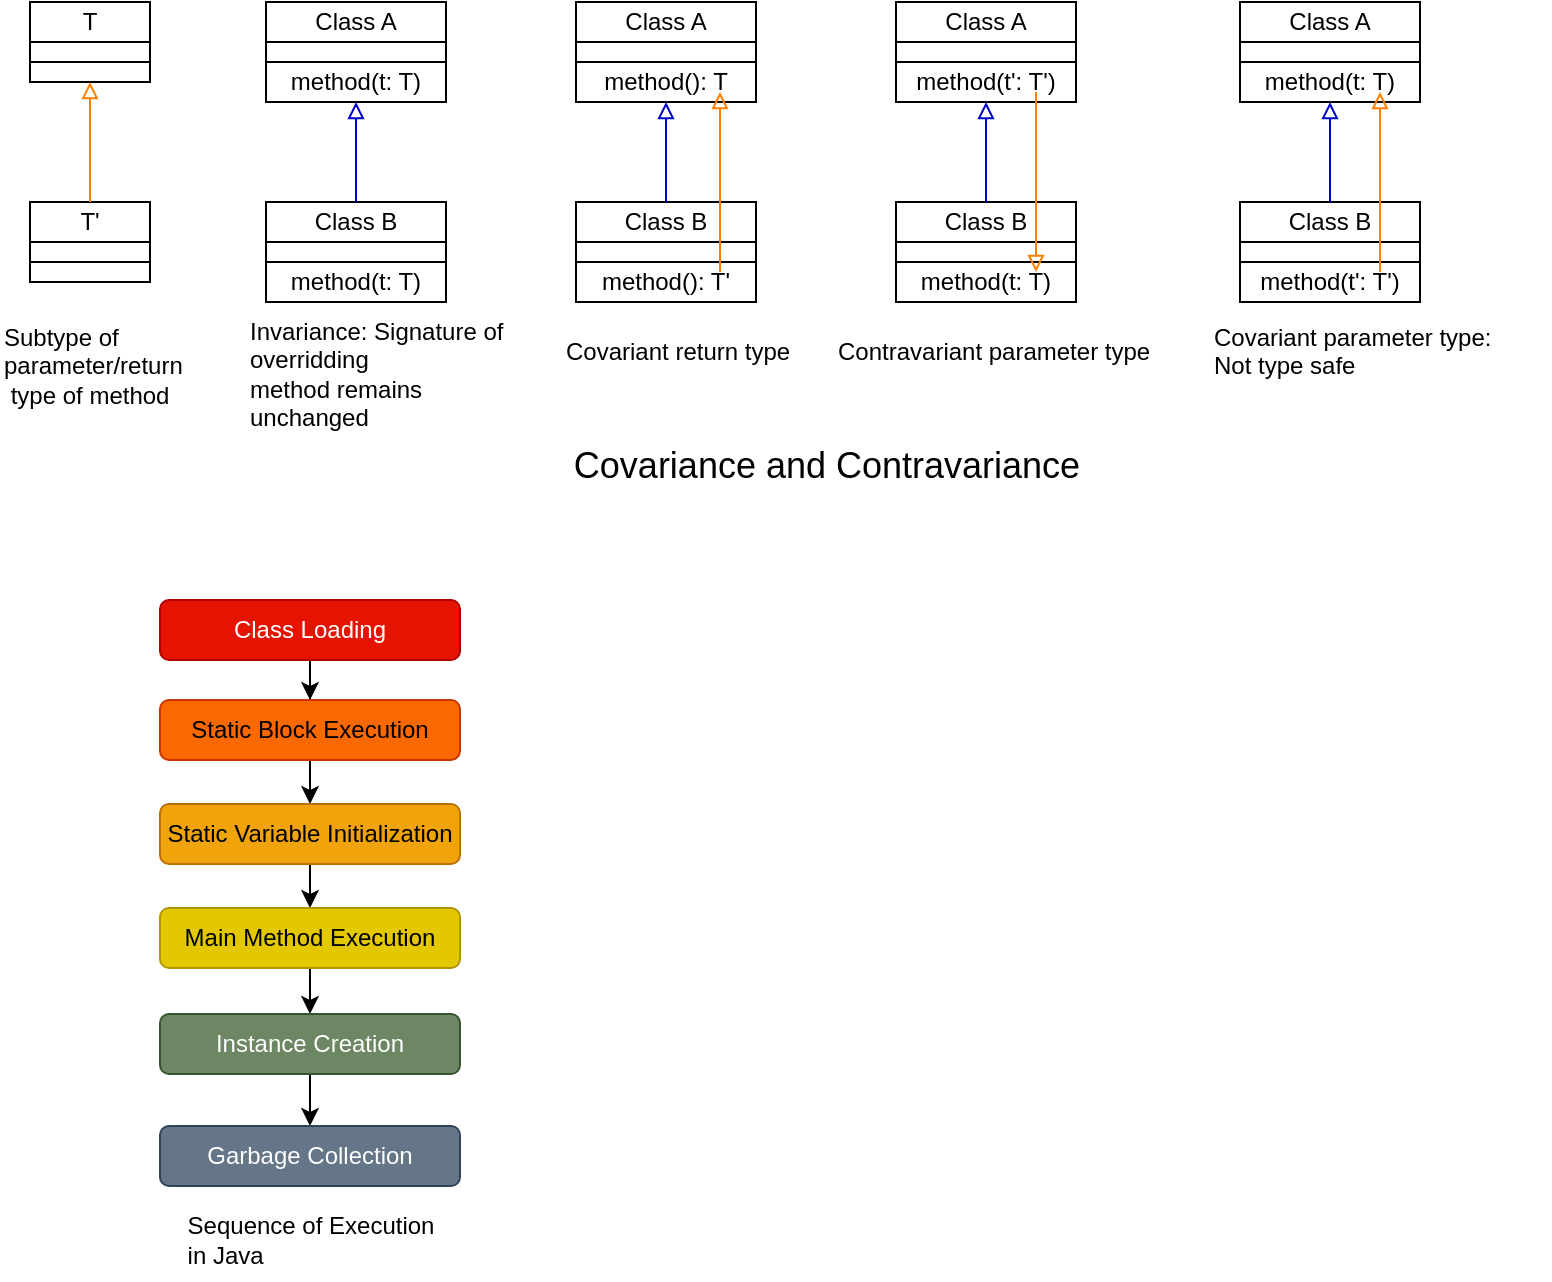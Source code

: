 <mxfile version="27.1.6" pages="2">
  <diagram name="OOPS-basics" id="QpAsIc9VxQo2tAjJdrUa">
    <mxGraphModel dx="1426" dy="759" grid="1" gridSize="10" guides="1" tooltips="1" connect="1" arrows="1" fold="1" page="1" pageScale="1" pageWidth="850" pageHeight="1100" math="0" shadow="0">
      <root>
        <mxCell id="0" />
        <mxCell id="1" parent="0" />
        <mxCell id="6JyDffBrf_J0hEYX_xAe-16" value="" style="group" parent="1" vertex="1" connectable="0">
          <mxGeometry x="65" y="41" width="60" height="40" as="geometry" />
        </mxCell>
        <mxCell id="6JyDffBrf_J0hEYX_xAe-12" value="T" style="rounded=0;whiteSpace=wrap;html=1;" parent="6JyDffBrf_J0hEYX_xAe-16" vertex="1">
          <mxGeometry width="60" height="20" as="geometry" />
        </mxCell>
        <mxCell id="6JyDffBrf_J0hEYX_xAe-13" value="" style="rounded=0;whiteSpace=wrap;html=1;" parent="6JyDffBrf_J0hEYX_xAe-16" vertex="1">
          <mxGeometry y="20" width="60" height="10" as="geometry" />
        </mxCell>
        <mxCell id="6JyDffBrf_J0hEYX_xAe-15" value="" style="rounded=0;whiteSpace=wrap;html=1;" parent="6JyDffBrf_J0hEYX_xAe-16" vertex="1">
          <mxGeometry y="30" width="60" height="10" as="geometry" />
        </mxCell>
        <mxCell id="6JyDffBrf_J0hEYX_xAe-17" value="" style="group" parent="1" vertex="1" connectable="0">
          <mxGeometry x="65" y="141" width="60" height="40" as="geometry" />
        </mxCell>
        <mxCell id="6JyDffBrf_J0hEYX_xAe-18" value="T&#39;" style="rounded=0;whiteSpace=wrap;html=1;" parent="6JyDffBrf_J0hEYX_xAe-17" vertex="1">
          <mxGeometry width="60" height="20" as="geometry" />
        </mxCell>
        <mxCell id="6JyDffBrf_J0hEYX_xAe-19" value="" style="rounded=0;whiteSpace=wrap;html=1;" parent="6JyDffBrf_J0hEYX_xAe-17" vertex="1">
          <mxGeometry y="20" width="60" height="10" as="geometry" />
        </mxCell>
        <mxCell id="6JyDffBrf_J0hEYX_xAe-20" value="" style="rounded=0;whiteSpace=wrap;html=1;" parent="6JyDffBrf_J0hEYX_xAe-17" vertex="1">
          <mxGeometry y="30" width="60" height="10" as="geometry" />
        </mxCell>
        <mxCell id="6JyDffBrf_J0hEYX_xAe-21" value="" style="endArrow=block;endFill=0;html=1;edgeStyle=orthogonalEdgeStyle;align=left;verticalAlign=top;rounded=0;strokeColor=#FF8000;exitX=0.5;exitY=0;exitDx=0;exitDy=0;" parent="1" source="6JyDffBrf_J0hEYX_xAe-18" edge="1">
          <mxGeometry x="-1" relative="1" as="geometry">
            <mxPoint x="95" y="124.429" as="sourcePoint" />
            <mxPoint x="95" y="81" as="targetPoint" />
            <mxPoint as="offset" />
          </mxGeometry>
        </mxCell>
        <mxCell id="6JyDffBrf_J0hEYX_xAe-24" value="" style="group" parent="1" vertex="1" connectable="0">
          <mxGeometry x="183" y="41" width="90" height="50" as="geometry" />
        </mxCell>
        <mxCell id="6JyDffBrf_J0hEYX_xAe-25" value="Class A" style="rounded=0;whiteSpace=wrap;html=1;" parent="6JyDffBrf_J0hEYX_xAe-24" vertex="1">
          <mxGeometry width="90" height="20" as="geometry" />
        </mxCell>
        <mxCell id="6JyDffBrf_J0hEYX_xAe-26" value="" style="rounded=0;whiteSpace=wrap;html=1;" parent="6JyDffBrf_J0hEYX_xAe-24" vertex="1">
          <mxGeometry y="20" width="90" height="10" as="geometry" />
        </mxCell>
        <mxCell id="6JyDffBrf_J0hEYX_xAe-27" value="method(t: T)" style="rounded=0;whiteSpace=wrap;html=1;" parent="6JyDffBrf_J0hEYX_xAe-24" vertex="1">
          <mxGeometry y="30" width="90" height="20" as="geometry" />
        </mxCell>
        <mxCell id="6JyDffBrf_J0hEYX_xAe-37" value="" style="group" parent="1" vertex="1" connectable="0">
          <mxGeometry x="183" y="141" width="90" height="50" as="geometry" />
        </mxCell>
        <mxCell id="6JyDffBrf_J0hEYX_xAe-38" value="Class B" style="rounded=0;whiteSpace=wrap;html=1;" parent="6JyDffBrf_J0hEYX_xAe-37" vertex="1">
          <mxGeometry width="90" height="20" as="geometry" />
        </mxCell>
        <mxCell id="6JyDffBrf_J0hEYX_xAe-39" value="" style="rounded=0;whiteSpace=wrap;html=1;" parent="6JyDffBrf_J0hEYX_xAe-37" vertex="1">
          <mxGeometry y="20" width="90" height="10" as="geometry" />
        </mxCell>
        <mxCell id="6JyDffBrf_J0hEYX_xAe-40" value="method(t: T)" style="rounded=0;whiteSpace=wrap;html=1;" parent="6JyDffBrf_J0hEYX_xAe-37" vertex="1">
          <mxGeometry y="30" width="90" height="20" as="geometry" />
        </mxCell>
        <mxCell id="6JyDffBrf_J0hEYX_xAe-42" style="edgeStyle=orthogonalEdgeStyle;rounded=0;orthogonalLoop=1;jettySize=auto;html=1;entryX=0.5;entryY=1;entryDx=0;entryDy=0;strokeColor=#0000CC;endArrow=block;endFill=0;" parent="1" source="6JyDffBrf_J0hEYX_xAe-38" target="6JyDffBrf_J0hEYX_xAe-27" edge="1">
          <mxGeometry relative="1" as="geometry" />
        </mxCell>
        <mxCell id="6JyDffBrf_J0hEYX_xAe-43" value="" style="group" parent="1" vertex="1" connectable="0">
          <mxGeometry x="338" y="41" width="90" height="50" as="geometry" />
        </mxCell>
        <mxCell id="6JyDffBrf_J0hEYX_xAe-44" value="Class A" style="rounded=0;whiteSpace=wrap;html=1;" parent="6JyDffBrf_J0hEYX_xAe-43" vertex="1">
          <mxGeometry width="90" height="20" as="geometry" />
        </mxCell>
        <mxCell id="6JyDffBrf_J0hEYX_xAe-45" value="" style="rounded=0;whiteSpace=wrap;html=1;" parent="6JyDffBrf_J0hEYX_xAe-43" vertex="1">
          <mxGeometry y="20" width="90" height="10" as="geometry" />
        </mxCell>
        <mxCell id="6JyDffBrf_J0hEYX_xAe-46" value="method(): T" style="rounded=0;whiteSpace=wrap;html=1;" parent="6JyDffBrf_J0hEYX_xAe-43" vertex="1">
          <mxGeometry y="30" width="90" height="20" as="geometry" />
        </mxCell>
        <mxCell id="6JyDffBrf_J0hEYX_xAe-47" value="" style="group" parent="1" vertex="1" connectable="0">
          <mxGeometry x="338" y="141" width="90" height="50" as="geometry" />
        </mxCell>
        <mxCell id="6JyDffBrf_J0hEYX_xAe-48" value="Class B" style="rounded=0;whiteSpace=wrap;html=1;" parent="6JyDffBrf_J0hEYX_xAe-47" vertex="1">
          <mxGeometry width="90" height="20" as="geometry" />
        </mxCell>
        <mxCell id="6JyDffBrf_J0hEYX_xAe-49" value="" style="rounded=0;whiteSpace=wrap;html=1;" parent="6JyDffBrf_J0hEYX_xAe-47" vertex="1">
          <mxGeometry y="20" width="90" height="10" as="geometry" />
        </mxCell>
        <mxCell id="6JyDffBrf_J0hEYX_xAe-50" value="method(): T&#39;" style="rounded=0;whiteSpace=wrap;html=1;" parent="6JyDffBrf_J0hEYX_xAe-47" vertex="1">
          <mxGeometry y="30" width="90" height="20" as="geometry" />
        </mxCell>
        <mxCell id="6JyDffBrf_J0hEYX_xAe-51" style="edgeStyle=orthogonalEdgeStyle;rounded=0;orthogonalLoop=1;jettySize=auto;html=1;entryX=0.5;entryY=1;entryDx=0;entryDy=0;strokeColor=#0000CC;endArrow=block;endFill=0;" parent="1" source="6JyDffBrf_J0hEYX_xAe-48" target="6JyDffBrf_J0hEYX_xAe-46" edge="1">
          <mxGeometry relative="1" as="geometry" />
        </mxCell>
        <mxCell id="6JyDffBrf_J0hEYX_xAe-53" value="" style="endArrow=block;endFill=0;html=1;edgeStyle=orthogonalEdgeStyle;align=left;verticalAlign=top;rounded=0;strokeColor=#FF8000;" parent="1" edge="1">
          <mxGeometry x="-1" relative="1" as="geometry">
            <mxPoint x="410" y="176" as="sourcePoint" />
            <mxPoint x="410" y="86" as="targetPoint" />
            <mxPoint as="offset" />
          </mxGeometry>
        </mxCell>
        <mxCell id="6JyDffBrf_J0hEYX_xAe-54" value="" style="group" parent="1" vertex="1" connectable="0">
          <mxGeometry x="498" y="41" width="90" height="50" as="geometry" />
        </mxCell>
        <mxCell id="6JyDffBrf_J0hEYX_xAe-55" value="Class A" style="rounded=0;whiteSpace=wrap;html=1;" parent="6JyDffBrf_J0hEYX_xAe-54" vertex="1">
          <mxGeometry width="90" height="20" as="geometry" />
        </mxCell>
        <mxCell id="6JyDffBrf_J0hEYX_xAe-56" value="" style="rounded=0;whiteSpace=wrap;html=1;" parent="6JyDffBrf_J0hEYX_xAe-54" vertex="1">
          <mxGeometry y="20" width="90" height="10" as="geometry" />
        </mxCell>
        <mxCell id="6JyDffBrf_J0hEYX_xAe-57" value="method(t&#39;: T&#39;)" style="rounded=0;whiteSpace=wrap;html=1;" parent="6JyDffBrf_J0hEYX_xAe-54" vertex="1">
          <mxGeometry y="30" width="90" height="20" as="geometry" />
        </mxCell>
        <mxCell id="6JyDffBrf_J0hEYX_xAe-58" value="" style="group" parent="1" vertex="1" connectable="0">
          <mxGeometry x="498" y="141" width="90" height="50" as="geometry" />
        </mxCell>
        <mxCell id="6JyDffBrf_J0hEYX_xAe-59" value="Class B" style="rounded=0;whiteSpace=wrap;html=1;" parent="6JyDffBrf_J0hEYX_xAe-58" vertex="1">
          <mxGeometry width="90" height="20" as="geometry" />
        </mxCell>
        <mxCell id="6JyDffBrf_J0hEYX_xAe-60" value="" style="rounded=0;whiteSpace=wrap;html=1;" parent="6JyDffBrf_J0hEYX_xAe-58" vertex="1">
          <mxGeometry y="20" width="90" height="10" as="geometry" />
        </mxCell>
        <mxCell id="6JyDffBrf_J0hEYX_xAe-61" value="method(t: T)" style="rounded=0;whiteSpace=wrap;html=1;" parent="6JyDffBrf_J0hEYX_xAe-58" vertex="1">
          <mxGeometry y="30" width="90" height="20" as="geometry" />
        </mxCell>
        <mxCell id="6JyDffBrf_J0hEYX_xAe-62" style="edgeStyle=orthogonalEdgeStyle;rounded=0;orthogonalLoop=1;jettySize=auto;html=1;entryX=0.5;entryY=1;entryDx=0;entryDy=0;strokeColor=#0000CC;endArrow=block;endFill=0;" parent="1" source="6JyDffBrf_J0hEYX_xAe-59" target="6JyDffBrf_J0hEYX_xAe-57" edge="1">
          <mxGeometry relative="1" as="geometry" />
        </mxCell>
        <mxCell id="6JyDffBrf_J0hEYX_xAe-63" value="" style="endArrow=none;endFill=0;html=1;edgeStyle=orthogonalEdgeStyle;align=left;verticalAlign=top;rounded=0;strokeColor=#FF8000;startArrow=block;startFill=0;" parent="1" edge="1">
          <mxGeometry x="-1" relative="1" as="geometry">
            <mxPoint x="568" y="176" as="sourcePoint" />
            <mxPoint x="568" y="86" as="targetPoint" />
            <mxPoint as="offset" />
          </mxGeometry>
        </mxCell>
        <mxCell id="6JyDffBrf_J0hEYX_xAe-64" value="" style="group" parent="1" vertex="1" connectable="0">
          <mxGeometry x="670" y="41" width="90" height="50" as="geometry" />
        </mxCell>
        <mxCell id="6JyDffBrf_J0hEYX_xAe-65" value="Class A" style="rounded=0;whiteSpace=wrap;html=1;" parent="6JyDffBrf_J0hEYX_xAe-64" vertex="1">
          <mxGeometry width="90" height="20" as="geometry" />
        </mxCell>
        <mxCell id="6JyDffBrf_J0hEYX_xAe-66" value="" style="rounded=0;whiteSpace=wrap;html=1;" parent="6JyDffBrf_J0hEYX_xAe-64" vertex="1">
          <mxGeometry y="20" width="90" height="10" as="geometry" />
        </mxCell>
        <mxCell id="6JyDffBrf_J0hEYX_xAe-67" value="method(t: T)" style="rounded=0;whiteSpace=wrap;html=1;" parent="6JyDffBrf_J0hEYX_xAe-64" vertex="1">
          <mxGeometry y="30" width="90" height="20" as="geometry" />
        </mxCell>
        <mxCell id="6JyDffBrf_J0hEYX_xAe-68" value="" style="group" parent="1" vertex="1" connectable="0">
          <mxGeometry x="670" y="141" width="90" height="50" as="geometry" />
        </mxCell>
        <mxCell id="6JyDffBrf_J0hEYX_xAe-69" value="Class B" style="rounded=0;whiteSpace=wrap;html=1;" parent="6JyDffBrf_J0hEYX_xAe-68" vertex="1">
          <mxGeometry width="90" height="20" as="geometry" />
        </mxCell>
        <mxCell id="6JyDffBrf_J0hEYX_xAe-70" value="" style="rounded=0;whiteSpace=wrap;html=1;" parent="6JyDffBrf_J0hEYX_xAe-68" vertex="1">
          <mxGeometry y="20" width="90" height="10" as="geometry" />
        </mxCell>
        <mxCell id="6JyDffBrf_J0hEYX_xAe-71" value="method(t&#39;: T&#39;)" style="rounded=0;whiteSpace=wrap;html=1;" parent="6JyDffBrf_J0hEYX_xAe-68" vertex="1">
          <mxGeometry y="30" width="90" height="20" as="geometry" />
        </mxCell>
        <mxCell id="6JyDffBrf_J0hEYX_xAe-72" style="edgeStyle=orthogonalEdgeStyle;rounded=0;orthogonalLoop=1;jettySize=auto;html=1;entryX=0.5;entryY=1;entryDx=0;entryDy=0;strokeColor=#0000CC;endArrow=block;endFill=0;" parent="1" source="6JyDffBrf_J0hEYX_xAe-69" target="6JyDffBrf_J0hEYX_xAe-67" edge="1">
          <mxGeometry relative="1" as="geometry" />
        </mxCell>
        <mxCell id="6JyDffBrf_J0hEYX_xAe-74" value="" style="endArrow=block;endFill=0;html=1;edgeStyle=orthogonalEdgeStyle;align=left;verticalAlign=top;rounded=0;strokeColor=#FF8000;" parent="1" edge="1">
          <mxGeometry x="-1" relative="1" as="geometry">
            <mxPoint x="740" y="176" as="sourcePoint" />
            <mxPoint x="740" y="86" as="targetPoint" />
            <mxPoint as="offset" />
          </mxGeometry>
        </mxCell>
        <mxCell id="6JyDffBrf_J0hEYX_xAe-75" value="Subtype of&amp;nbsp;&lt;div&gt;parameter/return&lt;div&gt;&amp;nbsp;type of method&lt;/div&gt;&lt;/div&gt;" style="text;html=1;align=left;verticalAlign=middle;resizable=0;points=[];autosize=1;strokeColor=none;fillColor=none;" parent="1" vertex="1">
          <mxGeometry x="50" y="193" width="110" height="60" as="geometry" />
        </mxCell>
        <mxCell id="6JyDffBrf_J0hEYX_xAe-76" value="Invariance: Signature of&amp;nbsp;&lt;div&gt;overridding&amp;nbsp;&lt;div&gt;method remains&amp;nbsp;&lt;/div&gt;&lt;div&gt;unchanged&lt;/div&gt;&lt;/div&gt;" style="text;html=1;align=left;verticalAlign=middle;resizable=0;points=[];autosize=1;strokeColor=none;fillColor=none;" parent="1" vertex="1">
          <mxGeometry x="173" y="192" width="150" height="70" as="geometry" />
        </mxCell>
        <mxCell id="6JyDffBrf_J0hEYX_xAe-77" value="Covariant return type&lt;div&gt;&lt;br&gt;&lt;/div&gt;" style="text;html=1;align=left;verticalAlign=middle;resizable=0;points=[];autosize=1;strokeColor=none;fillColor=none;" parent="1" vertex="1">
          <mxGeometry x="331" y="203" width="140" height="40" as="geometry" />
        </mxCell>
        <mxCell id="6JyDffBrf_J0hEYX_xAe-78" value="Contravariant parameter type" style="text;html=1;align=left;verticalAlign=middle;resizable=0;points=[];autosize=1;strokeColor=none;fillColor=none;" parent="1" vertex="1">
          <mxGeometry x="467" y="201" width="180" height="30" as="geometry" />
        </mxCell>
        <mxCell id="6JyDffBrf_J0hEYX_xAe-80" value="Covariant parameter type:&amp;nbsp;&lt;div&gt;Not type safe&lt;div&gt;&lt;br&gt;&lt;/div&gt;&lt;/div&gt;" style="text;html=1;align=left;verticalAlign=middle;resizable=0;points=[];autosize=1;strokeColor=none;fillColor=none;" parent="1" vertex="1">
          <mxGeometry x="655" y="193" width="170" height="60" as="geometry" />
        </mxCell>
        <mxCell id="6JyDffBrf_J0hEYX_xAe-82" value="&lt;font style=&quot;font-size: 18px;&quot;&gt;Covariance and Contravariance&lt;/font&gt;" style="text;html=1;align=center;verticalAlign=middle;resizable=0;points=[];autosize=1;strokeColor=none;fillColor=none;" parent="1" vertex="1">
          <mxGeometry x="323" y="253" width="280" height="40" as="geometry" />
        </mxCell>
        <mxCell id="Rs4F7DQiWONIoje04-Jx-9" style="edgeStyle=orthogonalEdgeStyle;rounded=0;orthogonalLoop=1;jettySize=auto;html=1;entryX=0.5;entryY=0;entryDx=0;entryDy=0;" parent="1" source="Rs4F7DQiWONIoje04-Jx-1" target="Rs4F7DQiWONIoje04-Jx-4" edge="1">
          <mxGeometry relative="1" as="geometry" />
        </mxCell>
        <mxCell id="Rs4F7DQiWONIoje04-Jx-1" value="Class Loading" style="rounded=1;whiteSpace=wrap;html=1;fillColor=#e51400;fontColor=#ffffff;strokeColor=#B20000;" parent="1" vertex="1">
          <mxGeometry x="130" y="340" width="150" height="30" as="geometry" />
        </mxCell>
        <mxCell id="Rs4F7DQiWONIoje04-Jx-10" style="edgeStyle=orthogonalEdgeStyle;rounded=0;orthogonalLoop=1;jettySize=auto;html=1;entryX=0.5;entryY=0;entryDx=0;entryDy=0;" parent="1" source="Rs4F7DQiWONIoje04-Jx-4" target="Rs4F7DQiWONIoje04-Jx-5" edge="1">
          <mxGeometry relative="1" as="geometry" />
        </mxCell>
        <mxCell id="Rs4F7DQiWONIoje04-Jx-4" value="Static Block Execution" style="rounded=1;whiteSpace=wrap;html=1;fillColor=#fa6800;fontColor=#000000;strokeColor=#C73500;" parent="1" vertex="1">
          <mxGeometry x="130" y="390" width="150" height="30" as="geometry" />
        </mxCell>
        <mxCell id="Rs4F7DQiWONIoje04-Jx-11" style="edgeStyle=orthogonalEdgeStyle;rounded=0;orthogonalLoop=1;jettySize=auto;html=1;entryX=0.5;entryY=0;entryDx=0;entryDy=0;" parent="1" source="Rs4F7DQiWONIoje04-Jx-5" target="Rs4F7DQiWONIoje04-Jx-6" edge="1">
          <mxGeometry relative="1" as="geometry" />
        </mxCell>
        <mxCell id="Rs4F7DQiWONIoje04-Jx-5" value="Static Variable Initialization" style="rounded=1;whiteSpace=wrap;html=1;fillColor=#f0a30a;fontColor=#000000;strokeColor=#BD7000;" parent="1" vertex="1">
          <mxGeometry x="130" y="442" width="150" height="30" as="geometry" />
        </mxCell>
        <mxCell id="Rs4F7DQiWONIoje04-Jx-12" style="edgeStyle=orthogonalEdgeStyle;rounded=0;orthogonalLoop=1;jettySize=auto;html=1;entryX=0.5;entryY=0;entryDx=0;entryDy=0;" parent="1" source="Rs4F7DQiWONIoje04-Jx-6" target="Rs4F7DQiWONIoje04-Jx-7" edge="1">
          <mxGeometry relative="1" as="geometry" />
        </mxCell>
        <mxCell id="Rs4F7DQiWONIoje04-Jx-6" value="Main Method Execution" style="rounded=1;whiteSpace=wrap;html=1;fillColor=#e3c800;fontColor=#000000;strokeColor=#B09500;" parent="1" vertex="1">
          <mxGeometry x="130" y="494" width="150" height="30" as="geometry" />
        </mxCell>
        <mxCell id="Rs4F7DQiWONIoje04-Jx-13" style="edgeStyle=orthogonalEdgeStyle;rounded=0;orthogonalLoop=1;jettySize=auto;html=1;entryX=0.5;entryY=0;entryDx=0;entryDy=0;" parent="1" source="Rs4F7DQiWONIoje04-Jx-7" target="Rs4F7DQiWONIoje04-Jx-8" edge="1">
          <mxGeometry relative="1" as="geometry" />
        </mxCell>
        <mxCell id="Rs4F7DQiWONIoje04-Jx-7" value="Instance Creation" style="rounded=1;whiteSpace=wrap;html=1;fillColor=#6d8764;fontColor=#ffffff;strokeColor=#3A5431;" parent="1" vertex="1">
          <mxGeometry x="130" y="547" width="150" height="30" as="geometry" />
        </mxCell>
        <mxCell id="Rs4F7DQiWONIoje04-Jx-8" value="Garbage Collection" style="rounded=1;whiteSpace=wrap;html=1;fillColor=#647687;fontColor=#ffffff;strokeColor=#314354;" parent="1" vertex="1">
          <mxGeometry x="130" y="603" width="150" height="30" as="geometry" />
        </mxCell>
        <mxCell id="Rs4F7DQiWONIoje04-Jx-14" value="Sequence of Execution&lt;br&gt;&lt;div style=&quot;text-align: left;&quot;&gt;&lt;span style=&quot;background-color: transparent; color: light-dark(rgb(0, 0, 0), rgb(255, 255, 255));&quot;&gt;in Java&lt;/span&gt;&lt;/div&gt;" style="text;html=1;align=center;verticalAlign=middle;resizable=0;points=[];autosize=1;strokeColor=none;fillColor=none;" parent="1" vertex="1">
          <mxGeometry x="130" y="640" width="150" height="40" as="geometry" />
        </mxCell>
      </root>
    </mxGraphModel>
  </diagram>
  <diagram id="mVsqojiOygB-uuAasu_9" name="Loom">
    <mxGraphModel dx="1426" dy="759" grid="1" gridSize="10" guides="1" tooltips="1" connect="1" arrows="1" fold="1" page="1" pageScale="1" pageWidth="850" pageHeight="1100" math="0" shadow="0">
      <root>
        <mxCell id="0" />
        <mxCell id="1" parent="0" />
        <mxCell id="k1QlYY30l8eu8NrdW4HK-1" value="Spring MVC Application" style="text;html=1;align=center;verticalAlign=middle;resizable=0;points=[];autosize=1;strokeColor=none;fillColor=none;" parent="1" vertex="1">
          <mxGeometry x="330" y="10" width="150" height="30" as="geometry" />
        </mxCell>
        <mxCell id="k1QlYY30l8eu8NrdW4HK-2" value="" style="image;aspect=fixed;html=1;points=[];align=center;fontSize=12;image=img/lib/azure2/general/Browser.svg;sketch=1;curveFitting=1;jiggle=2;" parent="1" vertex="1">
          <mxGeometry x="90" y="166.243" width="45.647" height="36.517" as="geometry" />
        </mxCell>
        <mxCell id="k1QlYY30l8eu8NrdW4HK-3" value="" style="rounded=1;whiteSpace=wrap;html=1;dashed=1;dashPattern=8 8;sketch=1;curveFitting=1;jiggle=2;" parent="1" vertex="1">
          <mxGeometry x="222.346" y="40" width="184.568" height="289" as="geometry" />
        </mxCell>
        <mxCell id="k1QlYY30l8eu8NrdW4HK-5" value="" style="image;aspect=fixed;html=1;points=[];align=center;fontSize=12;image=img/lib/azure2/compute/Azure_Spring_Cloud.svg;" parent="1" vertex="1">
          <mxGeometry x="287.346" y="202.827" width="47.754" height="47.754" as="geometry" />
        </mxCell>
        <mxCell id="k1QlYY30l8eu8NrdW4HK-7" value="" style="dashed=0;outlineConnect=0;html=1;align=center;labelPosition=center;verticalLabelPosition=bottom;verticalAlign=top;shape=mxgraph.webicons.java;gradientColor=#DFDEDE;" parent="1" vertex="1">
          <mxGeometry x="273.543" y="81.588" width="82.173" height="72.18" as="geometry" />
        </mxCell>
        <mxCell id="k1QlYY30l8eu8NrdW4HK-8" value="" style="html=1;verticalLabelPosition=bottom;align=center;labelBackgroundColor=#ffffff;verticalAlign=top;strokeWidth=2;strokeColor=#0080F0;shadow=0;dashed=0;shape=mxgraph.ios7.icons.data;" parent="1" vertex="1">
          <mxGeometry x="559.383" y="43.524" width="56.173" height="49.341" as="geometry" />
        </mxCell>
        <mxCell id="k1QlYY30l8eu8NrdW4HK-9" value="" style="image;aspect=fixed;html=1;points=[];align=center;fontSize=12;image=img/lib/azure2/general/Files.svg;sketch=1;curveFitting=1;jiggle=2;" parent="1" vertex="1">
          <mxGeometry x="559.383" y="108.726" width="56.181" height="61.448" as="geometry" />
        </mxCell>
        <mxCell id="k1QlYY30l8eu8NrdW4HK-10" value="" style="outlineConnect=0;fontColor=#232F3E;gradientColor=none;strokeColor=#232F3E;fillColor=#ffffff;dashed=0;verticalLabelPosition=bottom;verticalAlign=top;align=center;html=1;fontSize=12;fontStyle=0;aspect=fixed;shape=mxgraph.aws4.resourceIcon;resIcon=mxgraph.aws4.internet;" parent="1" vertex="1">
          <mxGeometry x="559.383" y="192.959" width="61.799" height="61.799" as="geometry" />
        </mxCell>
        <mxCell id="k1QlYY30l8eu8NrdW4HK-11" value="" style="points=[];aspect=fixed;html=1;align=center;shadow=0;dashed=0;fillColor=#FF6A00;strokeColor=none;shape=mxgraph.alibaba_cloud.kafka;" parent="1" vertex="1">
          <mxGeometry x="559.383" y="283.183" width="56.883" height="42.136" as="geometry" />
        </mxCell>
        <mxCell id="k1QlYY30l8eu8NrdW4HK-12" value="" style="endArrow=classic;html=1;rounded=0;sketch=1;curveFitting=1;jiggle=2;" parent="1" edge="1">
          <mxGeometry width="50" height="50" relative="1" as="geometry">
            <mxPoint x="406.914" y="67.49" as="sourcePoint" />
            <mxPoint x="559.383" y="67.49" as="targetPoint" />
          </mxGeometry>
        </mxCell>
        <mxCell id="k1QlYY30l8eu8NrdW4HK-13" value="" style="endArrow=classic;html=1;rounded=0;sketch=1;curveFitting=1;jiggle=2;" parent="1" edge="1">
          <mxGeometry width="50" height="50" relative="1" as="geometry">
            <mxPoint x="406.914" y="130.929" as="sourcePoint" />
            <mxPoint x="559.383" y="130.929" as="targetPoint" />
          </mxGeometry>
        </mxCell>
        <mxCell id="k1QlYY30l8eu8NrdW4HK-14" value="" style="endArrow=classic;html=1;rounded=0;sketch=1;curveFitting=1;jiggle=2;" parent="1" edge="1">
          <mxGeometry width="50" height="50" relative="1" as="geometry">
            <mxPoint x="406.914" y="223.734" as="sourcePoint" />
            <mxPoint x="559.383" y="223.734" as="targetPoint" />
          </mxGeometry>
        </mxCell>
        <mxCell id="k1QlYY30l8eu8NrdW4HK-15" value="" style="endArrow=classic;html=1;rounded=0;sketch=1;curveFitting=1;jiggle=2;" parent="1" edge="1">
          <mxGeometry width="50" height="50" relative="1" as="geometry">
            <mxPoint x="406.914" y="300.1" as="sourcePoint" />
            <mxPoint x="559.383" y="300.1" as="targetPoint" />
          </mxGeometry>
        </mxCell>
        <mxCell id="k1QlYY30l8eu8NrdW4HK-16" value="Database" style="text;html=1;align=center;verticalAlign=middle;resizable=0;points=[];autosize=1;strokeColor=none;fillColor=none;sketch=1;curveFitting=1;jiggle=2;" parent="1" vertex="1">
          <mxGeometry x="447.037" y="43.524" width="70" height="30" as="geometry" />
        </mxCell>
        <mxCell id="k1QlYY30l8eu8NrdW4HK-17" value="InputStream" style="text;html=1;align=center;verticalAlign=middle;resizable=0;points=[];autosize=1;strokeColor=none;fillColor=none;sketch=1;curveFitting=1;jiggle=2;" parent="1" vertex="1">
          <mxGeometry x="439.012" y="107.104" width="90" height="30" as="geometry" />
        </mxCell>
        <mxCell id="k1QlYY30l8eu8NrdW4HK-18" value="HTTP" style="text;html=1;align=center;verticalAlign=middle;resizable=0;points=[];autosize=1;strokeColor=none;fillColor=none;sketch=1;curveFitting=1;jiggle=2;" parent="1" vertex="1">
          <mxGeometry x="463.086" y="202.827" width="50" height="30" as="geometry" />
        </mxCell>
        <mxCell id="k1QlYY30l8eu8NrdW4HK-19" value="Message Brokers" style="text;html=1;align=center;verticalAlign=middle;resizable=0;points=[];autosize=1;strokeColor=none;fillColor=none;sketch=1;curveFitting=1;jiggle=2;" parent="1" vertex="1">
          <mxGeometry x="435" y="277.544" width="120" height="30" as="geometry" />
        </mxCell>
        <mxCell id="k1QlYY30l8eu8NrdW4HK-21" value="" style="endArrow=classic;html=1;rounded=0;sketch=1;curveFitting=1;jiggle=2;" parent="1" edge="1">
          <mxGeometry width="50" height="50" relative="1" as="geometry">
            <mxPoint x="140" y="190" as="sourcePoint" />
            <mxPoint x="220" y="190" as="targetPoint" />
          </mxGeometry>
        </mxCell>
        <mxCell id="k1QlYY30l8eu8NrdW4HK-22" value="Thread Per Request Model - Spring" style="text;html=1;align=center;verticalAlign=middle;resizable=0;points=[];autosize=1;strokeColor=none;fillColor=none;sketch=1;curveFitting=1;jiggle=2;" parent="1" vertex="1">
          <mxGeometry x="110" y="369" width="210" height="30" as="geometry" />
        </mxCell>
        <mxCell id="k1QlYY30l8eu8NrdW4HK-23" value="" style="image;aspect=fixed;html=1;points=[];align=center;fontSize=12;image=img/lib/azure2/general/Browser.svg;sketch=1;curveFitting=1;jiggle=2;" parent="1" vertex="1">
          <mxGeometry x="90" y="484.5" width="125" height="100" as="geometry" />
        </mxCell>
        <mxCell id="k1QlYY30l8eu8NrdW4HK-24" value="" style="rounded=1;whiteSpace=wrap;html=1;dashed=1;dashPattern=8 8;sketch=1;curveFitting=1;jiggle=2;" parent="1" vertex="1">
          <mxGeometry x="330" y="390" width="160" height="260" as="geometry" />
        </mxCell>
        <mxCell id="k1QlYY30l8eu8NrdW4HK-25" value="Thread" style="rounded=1;whiteSpace=wrap;html=1;fillColor=#f8cecc;strokeColor=#b85450;sketch=1;curveFitting=1;jiggle=2;" parent="1" vertex="1">
          <mxGeometry x="347.95" y="398" width="120" height="30" as="geometry" />
        </mxCell>
        <mxCell id="k1QlYY30l8eu8NrdW4HK-26" value="Thread" style="rounded=1;whiteSpace=wrap;html=1;fillColor=#f8cecc;strokeColor=#b85450;sketch=1;curveFitting=1;jiggle=2;" parent="1" vertex="1">
          <mxGeometry x="347.95" y="447.5" width="120" height="30" as="geometry" />
        </mxCell>
        <mxCell id="k1QlYY30l8eu8NrdW4HK-27" value="Thread" style="rounded=1;whiteSpace=wrap;html=1;fillColor=#f8cecc;strokeColor=#b85450;sketch=1;curveFitting=1;jiggle=2;" parent="1" vertex="1">
          <mxGeometry x="349.04" y="493" width="120" height="30" as="geometry" />
        </mxCell>
        <mxCell id="k1QlYY30l8eu8NrdW4HK-28" value="Thread" style="rounded=1;whiteSpace=wrap;html=1;fillColor=#f8cecc;strokeColor=#b85450;sketch=1;curveFitting=1;jiggle=2;" parent="1" vertex="1">
          <mxGeometry x="349.04" y="543" width="120" height="30" as="geometry" />
        </mxCell>
        <mxCell id="k1QlYY30l8eu8NrdW4HK-29" value="Thread" style="rounded=1;whiteSpace=wrap;html=1;fillColor=#f8cecc;strokeColor=#b85450;sketch=1;curveFitting=1;jiggle=2;" parent="1" vertex="1">
          <mxGeometry x="349.04" y="593" width="120" height="30" as="geometry" />
        </mxCell>
        <mxCell id="k1QlYY30l8eu8NrdW4HK-30" value="" style="endArrow=classic;html=1;rounded=0;sketch=1;curveFitting=1;jiggle=2;" parent="1" edge="1">
          <mxGeometry width="50" height="50" relative="1" as="geometry">
            <mxPoint x="220" y="500" as="sourcePoint" />
            <mxPoint x="320" y="500" as="targetPoint" />
          </mxGeometry>
        </mxCell>
        <mxCell id="k1QlYY30l8eu8NrdW4HK-31" value="" style="endArrow=classic;html=1;rounded=0;sketch=1;curveFitting=1;jiggle=2;" parent="1" edge="1">
          <mxGeometry width="50" height="50" relative="1" as="geometry">
            <mxPoint x="320" y="550" as="sourcePoint" />
            <mxPoint x="220" y="550" as="targetPoint" />
          </mxGeometry>
        </mxCell>
        <mxCell id="k1QlYY30l8eu8NrdW4HK-32" value="Request" style="text;html=1;align=center;verticalAlign=middle;resizable=0;points=[];autosize=1;strokeColor=none;fillColor=none;sketch=1;curveFitting=1;jiggle=2;" parent="1" vertex="1">
          <mxGeometry x="235" y="470" width="70" height="30" as="geometry" />
        </mxCell>
        <mxCell id="k1QlYY30l8eu8NrdW4HK-33" value="Response" style="text;html=1;align=center;verticalAlign=middle;resizable=0;points=[];autosize=1;strokeColor=none;fillColor=none;sketch=1;curveFitting=1;jiggle=2;" parent="1" vertex="1">
          <mxGeometry x="230" y="518" width="80" height="30" as="geometry" />
        </mxCell>
        <mxCell id="k1QlYY30l8eu8NrdW4HK-34" value="" style="html=1;verticalLabelPosition=bottom;align=center;labelBackgroundColor=#ffffff;verticalAlign=top;strokeWidth=2;strokeColor=#0080F0;shadow=0;dashed=0;shape=mxgraph.ios7.icons.data;" parent="1" vertex="1">
          <mxGeometry x="601" y="399" width="30" height="30" as="geometry" />
        </mxCell>
        <mxCell id="k1QlYY30l8eu8NrdW4HK-35" value="" style="image;aspect=fixed;html=1;points=[];align=center;fontSize=12;image=img/lib/azure2/general/Files.svg;sketch=1;curveFitting=1;jiggle=2;" parent="1" vertex="1">
          <mxGeometry x="600" y="445.1" width="31.82" height="34.8" as="geometry" />
        </mxCell>
        <mxCell id="k1QlYY30l8eu8NrdW4HK-36" value="" style="outlineConnect=0;fontColor=#232F3E;gradientColor=none;strokeColor=#232F3E;fillColor=#ffffff;dashed=0;verticalLabelPosition=bottom;verticalAlign=top;align=center;html=1;fontSize=12;fontStyle=0;aspect=fixed;shape=mxgraph.aws4.resourceIcon;resIcon=mxgraph.aws4.internet;" parent="1" vertex="1">
          <mxGeometry x="600" y="541.86" width="32.28" height="32.28" as="geometry" />
        </mxCell>
        <mxCell id="k1QlYY30l8eu8NrdW4HK-37" value="" style="points=[];aspect=fixed;html=1;align=center;shadow=0;dashed=0;fillColor=#FF6A00;strokeColor=none;shape=mxgraph.alibaba_cloud.kafka;" parent="1" vertex="1">
          <mxGeometry x="602.18" y="597.83" width="27.46" height="20.34" as="geometry" />
        </mxCell>
        <mxCell id="k1QlYY30l8eu8NrdW4HK-38" value="" style="html=1;verticalLabelPosition=bottom;align=center;labelBackgroundColor=#ffffff;verticalAlign=top;strokeWidth=2;strokeColor=#0080F0;shadow=0;dashed=0;shape=mxgraph.ios7.icons.data;" parent="1" vertex="1">
          <mxGeometry x="598.73" y="493" width="30" height="30" as="geometry" />
        </mxCell>
        <mxCell id="k1QlYY30l8eu8NrdW4HK-39" value="" style="endArrow=classic;html=1;rounded=0;sketch=1;curveFitting=1;jiggle=2;" parent="1" edge="1">
          <mxGeometry width="50" height="50" relative="1" as="geometry">
            <mxPoint x="470" y="410" as="sourcePoint" />
            <mxPoint x="590" y="410" as="targetPoint" />
          </mxGeometry>
        </mxCell>
        <mxCell id="k1QlYY30l8eu8NrdW4HK-40" value="" style="endArrow=classic;html=1;rounded=0;sketch=1;curveFitting=1;jiggle=2;" parent="1" edge="1">
          <mxGeometry width="50" height="50" relative="1" as="geometry">
            <mxPoint x="469.73" y="462.16" as="sourcePoint" />
            <mxPoint x="589.73" y="462.16" as="targetPoint" />
          </mxGeometry>
        </mxCell>
        <mxCell id="k1QlYY30l8eu8NrdW4HK-41" value="" style="endArrow=classic;html=1;rounded=0;sketch=1;curveFitting=1;jiggle=2;" parent="1" edge="1">
          <mxGeometry width="50" height="50" relative="1" as="geometry">
            <mxPoint x="470.95" y="507.66" as="sourcePoint" />
            <mxPoint x="590.95" y="507.66" as="targetPoint" />
          </mxGeometry>
        </mxCell>
        <mxCell id="k1QlYY30l8eu8NrdW4HK-42" value="" style="endArrow=classic;html=1;rounded=0;sketch=1;curveFitting=1;jiggle=2;" parent="1" edge="1">
          <mxGeometry width="50" height="50" relative="1" as="geometry">
            <mxPoint x="472.04" y="557.66" as="sourcePoint" />
            <mxPoint x="592.04" y="557.66" as="targetPoint" />
          </mxGeometry>
        </mxCell>
        <mxCell id="k1QlYY30l8eu8NrdW4HK-43" value="" style="endArrow=classic;html=1;rounded=0;sketch=1;curveFitting=1;jiggle=2;" parent="1" edge="1">
          <mxGeometry width="50" height="50" relative="1" as="geometry">
            <mxPoint x="471.04" y="607.66" as="sourcePoint" />
            <mxPoint x="591.04" y="607.66" as="targetPoint" />
          </mxGeometry>
        </mxCell>
        <mxCell id="k1QlYY30l8eu8NrdW4HK-44" value="&lt;font style=&quot;color: light-dark(rgb(0, 0, 0), rgb(255, 0, 0));&quot;&gt;* Only maximum number of threads are allowed&lt;/font&gt;" style="text;html=1;align=center;verticalAlign=middle;resizable=0;points=[];autosize=1;strokeColor=none;fillColor=none;" parent="1" vertex="1">
          <mxGeometry x="90" y="650" width="280" height="30" as="geometry" />
        </mxCell>
        <mxCell id="k1QlYY30l8eu8NrdW4HK-45" value="Java is Made of Threads: wrapper around OS threads" style="text;html=1;align=center;verticalAlign=middle;resizable=0;points=[];autosize=1;strokeColor=none;fillColor=none;" parent="1" vertex="1">
          <mxGeometry x="90" y="690" width="310" height="30" as="geometry" />
        </mxCell>
        <mxCell id="k1QlYY30l8eu8NrdW4HK-46" value="" style="rounded=1;whiteSpace=wrap;html=1;dashed=1;sketch=1;curveFitting=1;jiggle=2;" parent="1" vertex="1">
          <mxGeometry x="110" y="720" width="530" height="290" as="geometry" />
        </mxCell>
        <mxCell id="k1QlYY30l8eu8NrdW4HK-48" value="" style="endArrow=none;dashed=1;html=1;rounded=0;entryX=0.925;entryY=0.483;entryDx=0;entryDy=0;entryPerimeter=0;sketch=1;curveFitting=1;jiggle=2;" parent="1" edge="1">
          <mxGeometry width="50" height="50" relative="1" as="geometry">
            <mxPoint x="139" y="865" as="sourcePoint" />
            <mxPoint x="609.25" y="865.07" as="targetPoint" />
          </mxGeometry>
        </mxCell>
        <mxCell id="k1QlYY30l8eu8NrdW4HK-49" value="&lt;font style=&quot;font-size: 16px;&quot;&gt;Java&lt;/font&gt;" style="text;html=1;align=center;verticalAlign=middle;resizable=0;points=[];autosize=1;strokeColor=none;fillColor=none;sketch=1;curveFitting=1;jiggle=2;" parent="1" vertex="1">
          <mxGeometry x="122.5" y="750" width="60" height="30" as="geometry" />
        </mxCell>
        <mxCell id="k1QlYY30l8eu8NrdW4HK-50" value="&lt;font style=&quot;font-size: 16px;&quot;&gt;OS&lt;/font&gt;" style="text;html=1;align=center;verticalAlign=middle;resizable=0;points=[];autosize=1;strokeColor=none;fillColor=none;sketch=1;curveFitting=1;jiggle=2;" parent="1" vertex="1">
          <mxGeometry x="127.5" y="920" width="50" height="30" as="geometry" />
        </mxCell>
        <mxCell id="k1QlYY30l8eu8NrdW4HK-51" value="Scheduler" style="rounded=1;whiteSpace=wrap;html=1;dashed=1;sketch=1;curveFitting=1;jiggle=2;" parent="1" vertex="1">
          <mxGeometry x="145" y="876" width="70" height="20" as="geometry" />
        </mxCell>
        <mxCell id="k1QlYY30l8eu8NrdW4HK-65" style="edgeStyle=orthogonalEdgeStyle;rounded=0;orthogonalLoop=1;jettySize=auto;html=1;entryX=0.5;entryY=1;entryDx=0;entryDy=0;endArrow=none;startFill=0;sketch=1;curveFitting=1;jiggle=2;" parent="1" source="k1QlYY30l8eu8NrdW4HK-52" target="k1QlYY30l8eu8NrdW4HK-58" edge="1">
          <mxGeometry relative="1" as="geometry" />
        </mxCell>
        <mxCell id="k1QlYY30l8eu8NrdW4HK-52" value="" style="rounded=0;whiteSpace=wrap;html=1;sketch=1;curveFitting=1;jiggle=2;" parent="1" vertex="1">
          <mxGeometry x="235" y="903" width="34" height="94" as="geometry" />
        </mxCell>
        <mxCell id="k1QlYY30l8eu8NrdW4HK-66" style="edgeStyle=orthogonalEdgeStyle;rounded=0;orthogonalLoop=1;jettySize=auto;html=1;entryX=0.5;entryY=1;entryDx=0;entryDy=0;endArrow=none;startFill=0;sketch=1;curveFitting=1;jiggle=2;" parent="1" source="k1QlYY30l8eu8NrdW4HK-53" target="k1QlYY30l8eu8NrdW4HK-59" edge="1">
          <mxGeometry relative="1" as="geometry" />
        </mxCell>
        <mxCell id="k1QlYY30l8eu8NrdW4HK-53" value="" style="rounded=0;whiteSpace=wrap;html=1;sketch=1;curveFitting=1;jiggle=2;" parent="1" vertex="1">
          <mxGeometry x="296.63" y="903" width="34" height="94" as="geometry" />
        </mxCell>
        <mxCell id="k1QlYY30l8eu8NrdW4HK-67" style="edgeStyle=orthogonalEdgeStyle;rounded=0;orthogonalLoop=1;jettySize=auto;html=1;endArrow=none;startFill=0;sketch=1;curveFitting=1;jiggle=2;" parent="1" source="k1QlYY30l8eu8NrdW4HK-54" target="k1QlYY30l8eu8NrdW4HK-60" edge="1">
          <mxGeometry relative="1" as="geometry" />
        </mxCell>
        <mxCell id="k1QlYY30l8eu8NrdW4HK-54" value="" style="rounded=0;whiteSpace=wrap;html=1;sketch=1;curveFitting=1;jiggle=2;" parent="1" vertex="1">
          <mxGeometry x="354.72" y="903" width="34" height="94" as="geometry" />
        </mxCell>
        <mxCell id="k1QlYY30l8eu8NrdW4HK-68" style="edgeStyle=orthogonalEdgeStyle;rounded=0;orthogonalLoop=1;jettySize=auto;html=1;endArrow=none;startFill=0;sketch=1;curveFitting=1;jiggle=2;" parent="1" source="k1QlYY30l8eu8NrdW4HK-55" target="k1QlYY30l8eu8NrdW4HK-61" edge="1">
          <mxGeometry relative="1" as="geometry" />
        </mxCell>
        <mxCell id="k1QlYY30l8eu8NrdW4HK-55" value="" style="rounded=0;whiteSpace=wrap;html=1;sketch=1;curveFitting=1;jiggle=2;" parent="1" vertex="1">
          <mxGeometry x="412.04" y="903" width="34" height="94" as="geometry" />
        </mxCell>
        <mxCell id="k1QlYY30l8eu8NrdW4HK-69" style="edgeStyle=orthogonalEdgeStyle;rounded=0;orthogonalLoop=1;jettySize=auto;html=1;endArrow=none;startFill=0;sketch=1;curveFitting=1;jiggle=2;" parent="1" source="k1QlYY30l8eu8NrdW4HK-56" target="k1QlYY30l8eu8NrdW4HK-62" edge="1">
          <mxGeometry relative="1" as="geometry" />
        </mxCell>
        <mxCell id="k1QlYY30l8eu8NrdW4HK-56" value="" style="rounded=0;whiteSpace=wrap;html=1;sketch=1;curveFitting=1;jiggle=2;" parent="1" vertex="1">
          <mxGeometry x="470.09" y="903" width="34" height="94" as="geometry" />
        </mxCell>
        <mxCell id="k1QlYY30l8eu8NrdW4HK-70" style="edgeStyle=orthogonalEdgeStyle;rounded=0;orthogonalLoop=1;jettySize=auto;html=1;entryX=0.5;entryY=1;entryDx=0;entryDy=0;endArrow=none;startFill=0;sketch=1;curveFitting=1;jiggle=2;" parent="1" source="k1QlYY30l8eu8NrdW4HK-57" target="k1QlYY30l8eu8NrdW4HK-63" edge="1">
          <mxGeometry relative="1" as="geometry" />
        </mxCell>
        <mxCell id="k1QlYY30l8eu8NrdW4HK-57" value="" style="rounded=0;whiteSpace=wrap;html=1;sketch=1;curveFitting=1;jiggle=2;" parent="1" vertex="1">
          <mxGeometry x="539" y="903" width="34" height="94" as="geometry" />
        </mxCell>
        <mxCell id="k1QlYY30l8eu8NrdW4HK-58" value="" style="rounded=0;whiteSpace=wrap;html=1;fillColor=#dae8fc;strokeColor=#6c8ebf;sketch=1;curveFitting=1;jiggle=2;" parent="1" vertex="1">
          <mxGeometry x="235.04" y="730" width="34" height="94" as="geometry" />
        </mxCell>
        <mxCell id="k1QlYY30l8eu8NrdW4HK-59" value="" style="rounded=0;whiteSpace=wrap;html=1;fillColor=#dae8fc;strokeColor=#6c8ebf;sketch=1;curveFitting=1;jiggle=2;" parent="1" vertex="1">
          <mxGeometry x="296.67" y="730" width="34" height="94" as="geometry" />
        </mxCell>
        <mxCell id="k1QlYY30l8eu8NrdW4HK-60" value="" style="rounded=0;whiteSpace=wrap;html=1;fillColor=#dae8fc;strokeColor=#6c8ebf;sketch=1;curveFitting=1;jiggle=2;" parent="1" vertex="1">
          <mxGeometry x="354.76" y="730" width="34" height="94" as="geometry" />
        </mxCell>
        <mxCell id="k1QlYY30l8eu8NrdW4HK-61" value="" style="rounded=0;whiteSpace=wrap;html=1;fillColor=#dae8fc;strokeColor=#6c8ebf;sketch=1;curveFitting=1;jiggle=2;" parent="1" vertex="1">
          <mxGeometry x="412.08" y="730" width="34" height="94" as="geometry" />
        </mxCell>
        <mxCell id="k1QlYY30l8eu8NrdW4HK-62" value="" style="rounded=0;whiteSpace=wrap;html=1;fillColor=#dae8fc;strokeColor=#6c8ebf;sketch=1;curveFitting=1;jiggle=2;" parent="1" vertex="1">
          <mxGeometry x="470.13" y="730" width="34" height="94" as="geometry" />
        </mxCell>
        <mxCell id="k1QlYY30l8eu8NrdW4HK-63" value="" style="rounded=0;whiteSpace=wrap;html=1;fillColor=#dae8fc;strokeColor=#6c8ebf;sketch=1;curveFitting=1;jiggle=2;" parent="1" vertex="1">
          <mxGeometry x="539.04" y="730" width="34" height="94" as="geometry" />
        </mxCell>
        <mxCell id="k1QlYY30l8eu8NrdW4HK-64" value="1:1" style="text;html=1;align=center;verticalAlign=middle;resizable=0;points=[];autosize=1;strokeColor=none;fillColor=none;sketch=1;curveFitting=1;jiggle=2;" parent="1" vertex="1">
          <mxGeometry x="105" y="850" width="40" height="30" as="geometry" />
        </mxCell>
        <mxCell id="k1QlYY30l8eu8NrdW4HK-71" value="Java Threads&lt;br&gt;or&lt;br&gt;Platform Threads" style="text;html=1;align=center;verticalAlign=middle;resizable=0;points=[];autosize=1;strokeColor=none;fillColor=none;" parent="1" vertex="1">
          <mxGeometry x="650" y="735" width="120" height="60" as="geometry" />
        </mxCell>
        <mxCell id="k1QlYY30l8eu8NrdW4HK-72" value="OS Threads&lt;br&gt;or&lt;br&gt;Native Threads" style="text;html=1;align=center;verticalAlign=middle;resizable=0;points=[];autosize=1;strokeColor=none;fillColor=none;" parent="1" vertex="1">
          <mxGeometry x="660" y="920" width="100" height="60" as="geometry" />
        </mxCell>
        <mxCell id="k1QlYY30l8eu8NrdW4HK-73" value="" style="rounded=1;whiteSpace=wrap;html=1;dashed=1;" parent="1" vertex="1">
          <mxGeometry x="109.22" y="1060" width="530" height="300" as="geometry" />
        </mxCell>
        <mxCell id="k1QlYY30l8eu8NrdW4HK-74" value="" style="endArrow=none;dashed=1;html=1;rounded=0;entryX=0.925;entryY=0.483;entryDx=0;entryDy=0;entryPerimeter=0;" parent="1" edge="1">
          <mxGeometry width="50" height="50" relative="1" as="geometry">
            <mxPoint x="138.22" y="1215" as="sourcePoint" />
            <mxPoint x="608.47" y="1215.07" as="targetPoint" />
          </mxGeometry>
        </mxCell>
        <mxCell id="k1QlYY30l8eu8NrdW4HK-75" value="&lt;font style=&quot;font-size: 16px;&quot;&gt;Java&lt;/font&gt;" style="text;html=1;align=center;verticalAlign=middle;resizable=0;points=[];autosize=1;strokeColor=none;fillColor=none;" parent="1" vertex="1">
          <mxGeometry x="121.72" y="1100" width="60" height="30" as="geometry" />
        </mxCell>
        <mxCell id="k1QlYY30l8eu8NrdW4HK-76" value="&lt;font style=&quot;font-size: 16px;&quot;&gt;OS&lt;/font&gt;" style="text;html=1;align=center;verticalAlign=middle;resizable=0;points=[];autosize=1;strokeColor=none;fillColor=none;" parent="1" vertex="1">
          <mxGeometry x="126.72" y="1270" width="50" height="30" as="geometry" />
        </mxCell>
        <mxCell id="k1QlYY30l8eu8NrdW4HK-77" value="Scheduler" style="rounded=1;whiteSpace=wrap;html=1;dashed=1;" parent="1" vertex="1">
          <mxGeometry x="144.22" y="1226" width="70" height="20" as="geometry" />
        </mxCell>
        <mxCell id="k1QlYY30l8eu8NrdW4HK-96" value="1:1" style="text;html=1;align=center;verticalAlign=middle;resizable=0;points=[];autosize=1;strokeColor=none;fillColor=none;" parent="1" vertex="1">
          <mxGeometry x="104.22" y="1200" width="40" height="30" as="geometry" />
        </mxCell>
        <mxCell id="k1QlYY30l8eu8NrdW4HK-137" style="edgeStyle=orthogonalEdgeStyle;rounded=0;orthogonalLoop=1;jettySize=auto;html=1;entryX=0.5;entryY=1;entryDx=0;entryDy=0;endArrow=none;startFill=0;" parent="1" source="k1QlYY30l8eu8NrdW4HK-97" target="k1QlYY30l8eu8NrdW4HK-101" edge="1">
          <mxGeometry relative="1" as="geometry" />
        </mxCell>
        <mxCell id="k1QlYY30l8eu8NrdW4HK-97" value="" style="rounded=0;whiteSpace=wrap;html=1;" parent="1" vertex="1">
          <mxGeometry x="242.5" y="1280" width="40" height="40" as="geometry" />
        </mxCell>
        <mxCell id="k1QlYY30l8eu8NrdW4HK-138" style="edgeStyle=orthogonalEdgeStyle;rounded=0;orthogonalLoop=1;jettySize=auto;html=1;endArrow=none;startFill=0;" parent="1" source="k1QlYY30l8eu8NrdW4HK-98" target="k1QlYY30l8eu8NrdW4HK-106" edge="1">
          <mxGeometry relative="1" as="geometry" />
        </mxCell>
        <mxCell id="k1QlYY30l8eu8NrdW4HK-98" value="" style="rounded=0;whiteSpace=wrap;html=1;" parent="1" vertex="1">
          <mxGeometry x="334" y="1280" width="40" height="40" as="geometry" />
        </mxCell>
        <mxCell id="k1QlYY30l8eu8NrdW4HK-139" style="edgeStyle=orthogonalEdgeStyle;rounded=0;orthogonalLoop=1;jettySize=auto;html=1;endArrow=none;startFill=0;" parent="1" source="k1QlYY30l8eu8NrdW4HK-99" target="k1QlYY30l8eu8NrdW4HK-107" edge="1">
          <mxGeometry relative="1" as="geometry" />
        </mxCell>
        <mxCell id="k1QlYY30l8eu8NrdW4HK-99" value="" style="rounded=0;whiteSpace=wrap;html=1;" parent="1" vertex="1">
          <mxGeometry x="434.07" y="1280" width="40" height="40" as="geometry" />
        </mxCell>
        <mxCell id="k1QlYY30l8eu8NrdW4HK-140" style="edgeStyle=orthogonalEdgeStyle;rounded=0;orthogonalLoop=1;jettySize=auto;html=1;endArrow=none;startFill=0;" parent="1" source="k1QlYY30l8eu8NrdW4HK-100" target="k1QlYY30l8eu8NrdW4HK-108" edge="1">
          <mxGeometry relative="1" as="geometry" />
        </mxCell>
        <mxCell id="k1QlYY30l8eu8NrdW4HK-100" value="" style="rounded=0;whiteSpace=wrap;html=1;" parent="1" vertex="1">
          <mxGeometry x="536.04" y="1280" width="40" height="40" as="geometry" />
        </mxCell>
        <mxCell id="k1QlYY30l8eu8NrdW4HK-132" style="edgeStyle=orthogonalEdgeStyle;rounded=0;orthogonalLoop=1;jettySize=auto;html=1;entryX=0.5;entryY=1;entryDx=0;entryDy=0;endArrow=none;startFill=0;" parent="1" source="k1QlYY30l8eu8NrdW4HK-101" target="k1QlYY30l8eu8NrdW4HK-112" edge="1">
          <mxGeometry relative="1" as="geometry" />
        </mxCell>
        <mxCell id="k1QlYY30l8eu8NrdW4HK-101" value="Platform&lt;br&gt;Thread" style="rounded=1;whiteSpace=wrap;html=1;fillStyle=hatch;fillColor=#d5e8d4;strokeColor=default;fixDash=0;gradientColor=none;perimeterSpacing=2;" parent="1" vertex="1">
          <mxGeometry x="225" y="1160" width="75" height="40" as="geometry" />
        </mxCell>
        <mxCell id="k1QlYY30l8eu8NrdW4HK-105" value="V" style="rounded=0;whiteSpace=wrap;html=1;fillColor=#dae8fc;strokeColor=#6c8ebf;" parent="1" vertex="1">
          <mxGeometry x="226.5" y="1077" width="20" height="20" as="geometry" />
        </mxCell>
        <mxCell id="k1QlYY30l8eu8NrdW4HK-133" style="edgeStyle=orthogonalEdgeStyle;rounded=0;orthogonalLoop=1;jettySize=auto;html=1;entryX=0.5;entryY=1;entryDx=0;entryDy=0;endArrow=none;startFill=0;" parent="1" source="k1QlYY30l8eu8NrdW4HK-106" target="k1QlYY30l8eu8NrdW4HK-118" edge="1">
          <mxGeometry relative="1" as="geometry" />
        </mxCell>
        <mxCell id="k1QlYY30l8eu8NrdW4HK-106" value="Platform&lt;br&gt;Thread" style="rounded=1;whiteSpace=wrap;html=1;fillStyle=hatch;fillColor=#d5e8d4;strokeColor=default;fixDash=0;gradientColor=none;perimeterSpacing=2;" parent="1" vertex="1">
          <mxGeometry x="316.5" y="1160" width="75" height="40" as="geometry" />
        </mxCell>
        <mxCell id="k1QlYY30l8eu8NrdW4HK-135" style="edgeStyle=orthogonalEdgeStyle;rounded=0;orthogonalLoop=1;jettySize=auto;html=1;entryX=0.5;entryY=1;entryDx=0;entryDy=0;endArrow=none;startFill=0;" parent="1" source="k1QlYY30l8eu8NrdW4HK-107" target="k1QlYY30l8eu8NrdW4HK-124" edge="1">
          <mxGeometry relative="1" as="geometry" />
        </mxCell>
        <mxCell id="k1QlYY30l8eu8NrdW4HK-107" value="Platform&lt;br&gt;Thread" style="rounded=1;whiteSpace=wrap;html=1;fillStyle=hatch;fillColor=#d5e8d4;strokeColor=default;fixDash=0;gradientColor=none;perimeterSpacing=2;" parent="1" vertex="1">
          <mxGeometry x="416.57" y="1160" width="75" height="40" as="geometry" />
        </mxCell>
        <mxCell id="k1QlYY30l8eu8NrdW4HK-136" style="edgeStyle=orthogonalEdgeStyle;rounded=0;orthogonalLoop=1;jettySize=auto;html=1;entryX=0.5;entryY=1;entryDx=0;entryDy=0;endArrow=none;startFill=0;" parent="1" source="k1QlYY30l8eu8NrdW4HK-108" target="k1QlYY30l8eu8NrdW4HK-130" edge="1">
          <mxGeometry relative="1" as="geometry" />
        </mxCell>
        <mxCell id="k1QlYY30l8eu8NrdW4HK-108" value="Platform&lt;br&gt;Thread" style="rounded=1;whiteSpace=wrap;html=1;fillStyle=hatch;fillColor=#d5e8d4;strokeColor=default;fixDash=0;gradientColor=none;perimeterSpacing=2;" parent="1" vertex="1">
          <mxGeometry x="518.54" y="1160" width="75" height="40" as="geometry" />
        </mxCell>
        <mxCell id="k1QlYY30l8eu8NrdW4HK-109" value="V" style="rounded=0;whiteSpace=wrap;html=1;fillColor=#dae8fc;strokeColor=#6c8ebf;" parent="1" vertex="1">
          <mxGeometry x="252.5" y="1077" width="20" height="20" as="geometry" />
        </mxCell>
        <mxCell id="k1QlYY30l8eu8NrdW4HK-110" value="V" style="rounded=0;whiteSpace=wrap;html=1;fillColor=#dae8fc;strokeColor=#6c8ebf;" parent="1" vertex="1">
          <mxGeometry x="278.5" y="1077" width="20" height="20" as="geometry" />
        </mxCell>
        <mxCell id="k1QlYY30l8eu8NrdW4HK-111" value="V" style="rounded=0;whiteSpace=wrap;html=1;fillColor=#dae8fc;strokeColor=#6c8ebf;" parent="1" vertex="1">
          <mxGeometry x="226.5" y="1104" width="20" height="20" as="geometry" />
        </mxCell>
        <mxCell id="k1QlYY30l8eu8NrdW4HK-112" value="V" style="rounded=0;whiteSpace=wrap;html=1;fillColor=#dae8fc;strokeColor=#6c8ebf;" parent="1" vertex="1">
          <mxGeometry x="252.5" y="1104" width="20" height="20" as="geometry" />
        </mxCell>
        <mxCell id="k1QlYY30l8eu8NrdW4HK-113" value="V" style="rounded=0;whiteSpace=wrap;html=1;fillColor=#dae8fc;strokeColor=#6c8ebf;" parent="1" vertex="1">
          <mxGeometry x="278.5" y="1104" width="20" height="20" as="geometry" />
        </mxCell>
        <mxCell id="k1QlYY30l8eu8NrdW4HK-114" value="V" style="rounded=0;whiteSpace=wrap;html=1;fillColor=#dae8fc;strokeColor=#6c8ebf;" parent="1" vertex="1">
          <mxGeometry x="318" y="1077" width="20" height="20" as="geometry" />
        </mxCell>
        <mxCell id="k1QlYY30l8eu8NrdW4HK-115" value="V" style="rounded=0;whiteSpace=wrap;html=1;fillColor=#dae8fc;strokeColor=#6c8ebf;" parent="1" vertex="1">
          <mxGeometry x="344" y="1077" width="20" height="20" as="geometry" />
        </mxCell>
        <mxCell id="k1QlYY30l8eu8NrdW4HK-116" value="V" style="rounded=0;whiteSpace=wrap;html=1;fillColor=#dae8fc;strokeColor=#6c8ebf;" parent="1" vertex="1">
          <mxGeometry x="370" y="1077" width="20" height="20" as="geometry" />
        </mxCell>
        <mxCell id="k1QlYY30l8eu8NrdW4HK-117" value="V" style="rounded=0;whiteSpace=wrap;html=1;fillColor=#dae8fc;strokeColor=#6c8ebf;" parent="1" vertex="1">
          <mxGeometry x="318" y="1104" width="20" height="20" as="geometry" />
        </mxCell>
        <mxCell id="k1QlYY30l8eu8NrdW4HK-118" value="V" style="rounded=0;whiteSpace=wrap;html=1;fillColor=#dae8fc;strokeColor=#6c8ebf;" parent="1" vertex="1">
          <mxGeometry x="344" y="1104" width="20" height="20" as="geometry" />
        </mxCell>
        <mxCell id="k1QlYY30l8eu8NrdW4HK-119" value="V" style="rounded=0;whiteSpace=wrap;html=1;fillColor=#dae8fc;strokeColor=#6c8ebf;" parent="1" vertex="1">
          <mxGeometry x="370" y="1104" width="20" height="20" as="geometry" />
        </mxCell>
        <mxCell id="k1QlYY30l8eu8NrdW4HK-120" value="V" style="rounded=0;whiteSpace=wrap;html=1;fillColor=#dae8fc;strokeColor=#6c8ebf;" parent="1" vertex="1">
          <mxGeometry x="418.07" y="1077" width="20" height="20" as="geometry" />
        </mxCell>
        <mxCell id="k1QlYY30l8eu8NrdW4HK-121" value="V" style="rounded=0;whiteSpace=wrap;html=1;fillColor=#dae8fc;strokeColor=#6c8ebf;" parent="1" vertex="1">
          <mxGeometry x="444.07" y="1077" width="20" height="20" as="geometry" />
        </mxCell>
        <mxCell id="k1QlYY30l8eu8NrdW4HK-122" value="V" style="rounded=0;whiteSpace=wrap;html=1;fillColor=#dae8fc;strokeColor=#6c8ebf;" parent="1" vertex="1">
          <mxGeometry x="470.07" y="1077" width="20" height="20" as="geometry" />
        </mxCell>
        <mxCell id="k1QlYY30l8eu8NrdW4HK-123" value="V" style="rounded=0;whiteSpace=wrap;html=1;fillColor=#dae8fc;strokeColor=#6c8ebf;" parent="1" vertex="1">
          <mxGeometry x="418.07" y="1104" width="20" height="20" as="geometry" />
        </mxCell>
        <mxCell id="k1QlYY30l8eu8NrdW4HK-124" value="V" style="rounded=0;whiteSpace=wrap;html=1;fillColor=#dae8fc;strokeColor=#6c8ebf;" parent="1" vertex="1">
          <mxGeometry x="444.07" y="1104" width="20" height="20" as="geometry" />
        </mxCell>
        <mxCell id="k1QlYY30l8eu8NrdW4HK-125" value="V" style="rounded=0;whiteSpace=wrap;html=1;fillColor=#dae8fc;strokeColor=#6c8ebf;" parent="1" vertex="1">
          <mxGeometry x="470.07" y="1104" width="20" height="20" as="geometry" />
        </mxCell>
        <mxCell id="k1QlYY30l8eu8NrdW4HK-126" value="V" style="rounded=0;whiteSpace=wrap;html=1;fillColor=#dae8fc;strokeColor=#6c8ebf;" parent="1" vertex="1">
          <mxGeometry x="520" y="1077" width="20" height="20" as="geometry" />
        </mxCell>
        <mxCell id="k1QlYY30l8eu8NrdW4HK-127" value="V" style="rounded=0;whiteSpace=wrap;html=1;fillColor=#dae8fc;strokeColor=#6c8ebf;" parent="1" vertex="1">
          <mxGeometry x="546" y="1077" width="20" height="20" as="geometry" />
        </mxCell>
        <mxCell id="k1QlYY30l8eu8NrdW4HK-128" value="V" style="rounded=0;whiteSpace=wrap;html=1;fillColor=#dae8fc;strokeColor=#6c8ebf;" parent="1" vertex="1">
          <mxGeometry x="572" y="1077" width="20" height="20" as="geometry" />
        </mxCell>
        <mxCell id="k1QlYY30l8eu8NrdW4HK-129" value="V" style="rounded=0;whiteSpace=wrap;html=1;fillColor=#dae8fc;strokeColor=#6c8ebf;" parent="1" vertex="1">
          <mxGeometry x="520" y="1104" width="20" height="20" as="geometry" />
        </mxCell>
        <mxCell id="k1QlYY30l8eu8NrdW4HK-130" value="V" style="rounded=0;whiteSpace=wrap;html=1;fillColor=#dae8fc;strokeColor=#6c8ebf;" parent="1" vertex="1">
          <mxGeometry x="546" y="1104" width="20" height="20" as="geometry" />
        </mxCell>
        <mxCell id="k1QlYY30l8eu8NrdW4HK-131" value="V" style="rounded=0;whiteSpace=wrap;html=1;fillColor=#dae8fc;strokeColor=#6c8ebf;" parent="1" vertex="1">
          <mxGeometry x="572" y="1104" width="20" height="20" as="geometry" />
        </mxCell>
        <mxCell id="ZXVOVtfLhvjR_lZxAr1r-4" value="&lt;div style=&quot;color: rgb(238, 240, 255); font-family: &amp;quot;Google Sans&amp;quot;, Arial, sans-serif; font-size: 18px; text-wrap: wrap;&quot; class=&quot;WaaZC&quot;&gt;&lt;div style=&quot;animation: auto ease 0s 1 normal none running none !important;&quot; class=&quot;RJPOee EIJn2&quot;&gt;&lt;ul style=&quot;margin: 10px 0px 20px; padding: 0px 0px 0px 24px; font-size: var(--m3t7); line-height: var(--m3t8);&quot; data-ved=&quot;2ahUKEwil0-XzoImNAxVd4jgGHQI0HLkQm_YKegQIIxAB&quot; data-hveid=&quot;CCMQAQ&quot;&gt;&lt;li style=&quot;margin: 0px; padding-top: 0px; padding-bottom: 0px; padding-left: 4px; list-style-position: inherit; list-style-image: inherit; list-style-type: none;&quot; class=&quot;K3KsMc&quot;&gt;&lt;div style=&quot;text-align: left;&quot;&gt;&lt;span data-huuid=&quot;11474744884012478669&quot;&gt;&lt;span data-cid=&quot;21f719fa-784f-4252-8937-c33379b18bca&quot; class=&quot;pjBG2e&quot;&gt;&lt;span style=&quot;text-wrap: nowrap;&quot; class=&quot;UV3uM&quot;&gt;&lt;br&gt;&lt;/span&gt;&lt;/span&gt;&lt;/span&gt;&lt;/div&gt;&lt;/li&gt;&lt;/ul&gt;&lt;/div&gt;&lt;/div&gt;&lt;div style=&quot;color: rgb(238, 240, 255); font-family: &amp;quot;Google Sans&amp;quot;, Arial, sans-serif; font-size: 18px; text-align: start; text-wrap: wrap; background-color: rgb(16, 18, 24);&quot; class=&quot;WaaZC&quot;&gt;&lt;div style=&quot;animation: auto ease 0s 1 normal none running none !important;&quot; class=&quot;RJPOee EIJn2&quot;&gt;&lt;/div&gt;&lt;/div&gt;" style="text;html=1;align=center;verticalAlign=middle;resizable=0;points=[];autosize=1;strokeColor=none;fillColor=none;" parent="1" vertex="1">
          <mxGeometry x="382.95" y="2345" width="50" height="70" as="geometry" />
        </mxCell>
        <mxCell id="60hKZgFlfGQaF_-OhBGB-1" value="" style="group" parent="1" vertex="1" connectable="0">
          <mxGeometry x="24" y="1430" width="825.02" height="890" as="geometry" />
        </mxCell>
        <mxCell id="ZXVOVtfLhvjR_lZxAr1r-1" value="&lt;div&gt;&lt;font style=&quot;font-size: 22px;&quot; color=&quot;#000000&quot;&gt;&amp;nbsp; &amp;nbsp; Runnable task = () -&amp;gt; {&lt;/font&gt;&lt;/div&gt;&lt;div&gt;&lt;font style=&quot;font-size: 22px;&quot; color=&quot;#000000&quot;&gt;&amp;nbsp; &amp;nbsp; &amp;nbsp; &amp;nbsp; System.out.println(&quot;Running in virtual thread: &quot; + Thread.currentThread());&lt;/font&gt;&lt;/div&gt;&lt;div&gt;&lt;font style=&quot;font-size: 22px;&quot; color=&quot;#000000&quot;&gt;&amp;nbsp; &amp;nbsp; };&lt;/font&gt;&lt;/div&gt;&lt;div&gt;&lt;font style=&quot;font-size: 22px;&quot; color=&quot;#000000&quot;&gt;&amp;nbsp; &amp;nbsp; Thread vThread = Thread.startVirtualThread(task);&lt;/font&gt;&lt;/div&gt;&lt;div style=&quot;&quot;&gt;&lt;font style=&quot;font-size: 22px;&quot;&gt;&lt;font style=&quot;color: rgb(0, 0, 0);&quot;&gt;&amp;nbsp; &amp;nbsp; vThread.join();&lt;br&gt;&lt;/font&gt;---------------------------------------------------------&lt;br&gt;&lt;br&gt;&lt;div style=&quot;&quot;&gt;&lt;font style=&quot;color: rgb(0, 0, 0);&quot;&gt;&amp;nbsp; &amp;nbsp; Runnable task = () -&amp;gt; {&lt;/font&gt;&lt;/div&gt;&lt;div style=&quot;&quot;&gt;&lt;font style=&quot;color: rgb(0, 0, 0);&quot;&gt;&amp;nbsp; &amp;nbsp; &amp;nbsp; &amp;nbsp; System.out.println(&quot;Running in virtual thread: &quot; + Thread.currentThread());&lt;/font&gt;&lt;/div&gt;&lt;div style=&quot;&quot;&gt;&lt;font style=&quot;color: rgb(0, 0, 0);&quot;&gt;&amp;nbsp; &amp;nbsp; };&lt;/font&gt;&lt;/div&gt;&lt;div style=&quot;&quot;&gt;&lt;font style=&quot;color: rgb(0, 0, 0);&quot;&gt;&amp;nbsp; &amp;nbsp; Thread vThread = Thread.ofVirtual().name(&quot;my-virtual-thread&quot;).start(task);&lt;/font&gt;&lt;/div&gt;&lt;div style=&quot;&quot;&gt;&lt;font style=&quot;color: rgb(0, 0, 0);&quot;&gt;&amp;nbsp; &amp;nbsp; vThread.join();&lt;/font&gt;&lt;/div&gt;&lt;/font&gt;&lt;/div&gt;" style="text;html=1;align=left;verticalAlign=middle;resizable=0;points=[];autosize=1;strokeColor=none;fillColor=none;" parent="60hKZgFlfGQaF_-OhBGB-1" vertex="1">
          <mxGeometry width="790" height="330" as="geometry" />
        </mxCell>
        <mxCell id="ZXVOVtfLhvjR_lZxAr1r-3" value="&lt;div&gt;&lt;font style=&quot;font-size: 16px;&quot; color=&quot;#000000&quot;&gt;&amp;nbsp; &amp;nbsp; try (ExecutorService executor = Executors.newVirtualThreadPerTaskExecutor()) {&lt;/font&gt;&lt;/div&gt;&lt;div&gt;&lt;font style=&quot;font-size: 16px;&quot; color=&quot;#000000&quot;&gt;&amp;nbsp; &amp;nbsp; &amp;nbsp; &amp;nbsp; Future&amp;lt;?&amp;gt; future = executor.submit(() -&amp;gt; {&lt;/font&gt;&lt;/div&gt;&lt;div&gt;&lt;font style=&quot;font-size: 16px;&quot; color=&quot;#000000&quot;&gt;&amp;nbsp; &amp;nbsp; &amp;nbsp; &amp;nbsp; &amp;nbsp; &amp;nbsp; System.out.println(&quot;Running in virtual thread: &quot; + Thread.currentThread());&lt;/font&gt;&lt;/div&gt;&lt;div&gt;&lt;font style=&quot;font-size: 16px;&quot; color=&quot;#000000&quot;&gt;&amp;nbsp; &amp;nbsp; &amp;nbsp; &amp;nbsp; });&lt;/font&gt;&lt;/div&gt;&lt;div&gt;&lt;font style=&quot;font-size: 16px;&quot; color=&quot;#000000&quot;&gt;&amp;nbsp; &amp;nbsp; &amp;nbsp; &amp;nbsp; future.get();&lt;/font&gt;&lt;/div&gt;&lt;div&gt;&lt;font style=&quot;font-size: 16px;&quot; color=&quot;#000000&quot;&gt;&amp;nbsp; &amp;nbsp; } catch (Exception e) {&lt;/font&gt;&lt;/div&gt;&lt;div&gt;&lt;font style=&quot;font-size: 16px;&quot; color=&quot;#000000&quot;&gt;&amp;nbsp; &amp;nbsp; &amp;nbsp; &amp;nbsp; e.printStackTrace();&lt;/font&gt;&lt;/div&gt;&lt;div&gt;&lt;font&gt;&lt;font style=&quot;color: rgb(0, 0, 0);&quot;&gt;&lt;span style=&quot;font-size: 16px;&quot;&gt;&amp;nbsp; &amp;nbsp; }&lt;br&gt;&lt;/span&gt;&lt;/font&gt;----------------------------------------------------------------------------------------&lt;br&gt;&lt;br&gt;&lt;div style=&quot;&quot;&gt;&lt;span style=&quot;font-size: 16px;&quot;&gt;&amp;nbsp; &amp;nbsp; &lt;font style=&quot;color: rgb(0, 0, 0);&quot;&gt;Runnable task = () -&amp;gt; {&lt;/font&gt;&lt;/span&gt;&lt;/div&gt;&lt;div style=&quot;&quot;&gt;&lt;span style=&quot;font-size: 16px;&quot;&gt;&lt;font style=&quot;color: rgb(0, 0, 0);&quot;&gt;&amp;nbsp; &amp;nbsp; &amp;nbsp; &amp;nbsp; System.out.println(&quot;Running in virtual thread: &quot; + Thread.currentThread());&lt;/font&gt;&lt;/span&gt;&lt;/div&gt;&lt;div style=&quot;&quot;&gt;&lt;span style=&quot;font-size: 16px;&quot;&gt;&lt;font style=&quot;color: rgb(0, 0, 0);&quot;&gt;&amp;nbsp; &amp;nbsp; };&lt;/font&gt;&lt;/span&gt;&lt;/div&gt;&lt;div style=&quot;&quot;&gt;&lt;span style=&quot;font-size: 16px;&quot;&gt;&lt;font style=&quot;color: rgb(0, 0, 0);&quot;&gt;&lt;br&gt;&lt;/font&gt;&lt;/span&gt;&lt;/div&gt;&lt;div style=&quot;&quot;&gt;&lt;span style=&quot;font-size: 16px;&quot;&gt;&lt;font style=&quot;color: rgb(0, 0, 0);&quot;&gt;&amp;nbsp; &amp;nbsp;Thread.Builder builder = Thread.ofVirtual().name(&quot;my-thread-&quot;);&lt;/font&gt;&lt;/span&gt;&lt;/div&gt;&lt;div style=&quot;&quot;&gt;&lt;span style=&quot;font-size: 16px;&quot;&gt;&lt;font style=&quot;color: rgb(0, 0, 0);&quot;&gt;&amp;nbsp; &amp;nbsp;Thread vThread1 = builder.start(task);&lt;/font&gt;&lt;/span&gt;&lt;/div&gt;&lt;div style=&quot;&quot;&gt;&lt;span style=&quot;font-size: 16px;&quot;&gt;&lt;font style=&quot;color: rgb(0, 0, 0);&quot;&gt;&amp;nbsp; &amp;nbsp;vThread1.join();&lt;/font&gt;&lt;/span&gt;&lt;/div&gt;&lt;div style=&quot;&quot;&gt;&lt;span style=&quot;font-size: 16px;&quot;&gt;&lt;font style=&quot;color: rgb(0, 0, 0);&quot;&gt;&amp;nbsp; &amp;nbsp;Thread vThread2 = builder.start(task);&lt;/font&gt;&lt;/span&gt;&lt;/div&gt;&lt;div style=&quot;&quot;&gt;&lt;span style=&quot;font-size: 16px;&quot;&gt;&lt;font style=&quot;color: rgb(0, 0, 0);&quot;&gt;&amp;nbsp; &amp;nbsp;vThread2.join();&lt;/font&gt;&lt;/span&gt;&lt;/div&gt;&lt;/font&gt;&lt;/div&gt;" style="text;html=1;align=left;verticalAlign=middle;resizable=0;points=[];autosize=1;strokeColor=none;fillColor=none;" parent="60hKZgFlfGQaF_-OhBGB-1" vertex="1">
          <mxGeometry x="26.0" y="350" width="620" height="370" as="geometry" />
        </mxCell>
        <mxCell id="ZXVOVtfLhvjR_lZxAr1r-6" value="&lt;b&gt;Important considerations for Java 24:&lt;br&gt;&lt;/b&gt;Synchronization without pinning:&lt;br&gt;In Java 24, virtual threads no longer get pinned to carrier threads when using synchronized blocks, enhancing concurrency. The JVM parks the virtual thread instead, allowing other tasks to execute.&lt;br&gt;Diagnosability:&lt;br&gt;Thread dumps in Java 24 include the stack trace of the mounted virtual thread, aiding in debugging.&amp;nbsp;&lt;div&gt;&lt;br/&gt;&lt;/div&gt;" style="text;align=left;verticalAlign=middle;resizable=1;points=[];autosize=0;strokeColor=none;fillColor=none;html=1;fontSize=16;whiteSpace=wrap;" parent="60hKZgFlfGQaF_-OhBGB-1" vertex="1">
          <mxGeometry x="21.46" y="730" width="780" height="160" as="geometry" />
        </mxCell>
        <mxCell id="60hKZgFlfGQaF_-OhBGB-2" value="" style="group;" parent="60hKZgFlfGQaF_-OhBGB-1" vertex="1" connectable="0">
          <mxGeometry x="450" y="-60" width="375.02" height="90" as="geometry" />
        </mxCell>
        <mxCell id="ZXVOVtfLhvjR_lZxAr1r-7" value="&lt;div&gt;&lt;font style=&quot;font-size: 22px; color: light-dark(rgb(0, 0, 0), rgb(0, 0, 0));&quot;&gt;spring.threads.virtual.enabled=true&lt;/font&gt;&lt;/div&gt;&lt;div&gt;&lt;br&gt;&lt;/div&gt;" style="text;html=1;align=center;verticalAlign=middle;resizable=0;points=[];autosize=1;strokeColor=#006EAF;fillColor=#1ba1e2;fontColor=#ffffff;" parent="60hKZgFlfGQaF_-OhBGB-2" vertex="1">
          <mxGeometry x="-6.046" y="40" width="360" height="50" as="geometry" />
        </mxCell>
        <mxCell id="ZXVOVtfLhvjR_lZxAr1r-8" value="&lt;font style=&quot;font-size: 24px;&quot;&gt;&lt;b style=&quot;&quot;&gt;Spring&lt;/b&gt;&lt;/font&gt;" style="text;html=1;align=center;verticalAlign=middle;resizable=0;points=[];autosize=1;strokeColor=#006EAF;fillColor=#1ba1e2;fontColor=#ffffff;" parent="1" vertex="1">
          <mxGeometry x="467.953" y="1370" width="100" height="40" as="geometry" />
        </mxCell>
        <mxCell id="ZXVOVtfLhvjR_lZxAr1r-2" value="&lt;font style=&quot;font-size: 24px;&quot;&gt;&lt;b style=&quot;&quot;&gt;Java&lt;/b&gt;&lt;/font&gt;" style="text;html=1;align=center;verticalAlign=middle;resizable=0;points=[];autosize=1;strokeColor=none;fillColor=none;" parent="1" vertex="1">
          <mxGeometry x="24" y="1370" width="80" height="40" as="geometry" />
        </mxCell>
      </root>
    </mxGraphModel>
  </diagram>
</mxfile>
